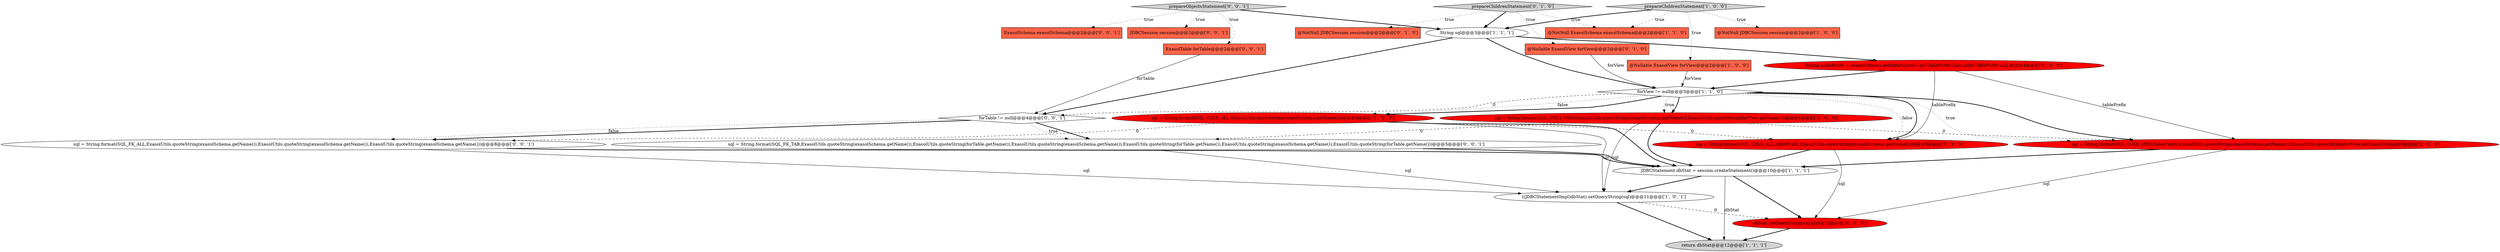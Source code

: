 digraph {
11 [style = filled, label = "dbStat.setQueryString(sql)@@@12@@@['0', '1', '0']", fillcolor = red, shape = ellipse image = "AAA1AAABBB2BBB"];
15 [style = filled, label = "sql = String.format(SQL_COLS_ALL,tablePrefix,ExasolUtils.quoteString(exasolSchema.getName()))@@@9@@@['0', '1', '0']", fillcolor = red, shape = ellipse image = "AAA1AAABBB2BBB"];
22 [style = filled, label = "sql = String.format(SQL_FK_TAB,ExasolUtils.quoteString(exasolSchema.getName()),ExasolUtils.quoteString(forTable.getName()),ExasolUtils.quoteString(exasolSchema.getName()),ExasolUtils.quoteString(forTable.getName()),ExasolUtils.quoteString(exasolSchema.getName()),ExasolUtils.quoteString(forTable.getName()))@@@5@@@['0', '0', '1']", fillcolor = white, shape = ellipse image = "AAA0AAABBB3BBB"];
13 [style = filled, label = "sql = String.format(SQL_COLS_VIEW,tablePrefix,ExasolUtils.quoteString(exasolSchema.getName()),ExasolUtils.quoteString(forView.getName()))@@@6@@@['0', '1', '0']", fillcolor = red, shape = ellipse image = "AAA1AAABBB2BBB"];
21 [style = filled, label = "ExasolTable forTable@@@2@@@['0', '0', '1']", fillcolor = tomato, shape = box image = "AAA0AAABBB3BBB"];
2 [style = filled, label = "sql = String.format(SQL_COLS_ALL,ExasolUtils.quoteString(exasolSchema.getName()))@@@8@@@['1', '0', '0']", fillcolor = red, shape = ellipse image = "AAA1AAABBB1BBB"];
4 [style = filled, label = "@NotNull JDBCSession session@@@2@@@['1', '0', '0']", fillcolor = tomato, shape = box image = "AAA0AAABBB1BBB"];
12 [style = filled, label = "@Nullable ExasolView forView@@@2@@@['0', '1', '0']", fillcolor = tomato, shape = box image = "AAA0AAABBB2BBB"];
24 [style = filled, label = "sql = String.format(SQL_FK_ALL,ExasolUtils.quoteString(exasolSchema.getName()),ExasolUtils.quoteString(exasolSchema.getName()),ExasolUtils.quoteString(exasolSchema.getName()))@@@8@@@['0', '0', '1']", fillcolor = white, shape = ellipse image = "AAA0AAABBB3BBB"];
17 [style = filled, label = "String tablePrefix = exasolSchema.getDataSource().getTablePrefix(ExasolSysTablePrefix.ALL)@@@4@@@['0', '1', '0']", fillcolor = red, shape = ellipse image = "AAA1AAABBB2BBB"];
1 [style = filled, label = "@Nullable ExasolView forView@@@2@@@['1', '0', '0']", fillcolor = tomato, shape = box image = "AAA0AAABBB1BBB"];
23 [style = filled, label = "prepareObjectsStatement['0', '0', '1']", fillcolor = lightgray, shape = diamond image = "AAA0AAABBB3BBB"];
16 [style = filled, label = "@NotNull JDBCSession session@@@2@@@['0', '1', '0']", fillcolor = tomato, shape = box image = "AAA0AAABBB2BBB"];
14 [style = filled, label = "prepareChildrenStatement['0', '1', '0']", fillcolor = lightgray, shape = diamond image = "AAA0AAABBB2BBB"];
9 [style = filled, label = "((JDBCStatementImpl)dbStat).setQueryString(sql)@@@11@@@['1', '0', '1']", fillcolor = white, shape = ellipse image = "AAA0AAABBB1BBB"];
8 [style = filled, label = "JDBCStatement dbStat = session.createStatement()@@@10@@@['1', '1', '1']", fillcolor = white, shape = ellipse image = "AAA0AAABBB1BBB"];
6 [style = filled, label = "@NotNull ExasolSchema exasolSchema@@@2@@@['1', '1', '0']", fillcolor = tomato, shape = box image = "AAA0AAABBB1BBB"];
5 [style = filled, label = "prepareChildrenStatement['1', '0', '0']", fillcolor = lightgray, shape = diamond image = "AAA0AAABBB1BBB"];
0 [style = filled, label = "forView != null@@@5@@@['1', '1', '0']", fillcolor = white, shape = diamond image = "AAA0AAABBB1BBB"];
7 [style = filled, label = "sql = String.format(SQL_COLS_VIEW,ExasolUtils.quoteString(exasolSchema.getName()),ExasolUtils.quoteString(forView.getName()))@@@5@@@['1', '0', '0']", fillcolor = red, shape = ellipse image = "AAA1AAABBB1BBB"];
18 [style = filled, label = "forTable != null@@@4@@@['0', '0', '1']", fillcolor = white, shape = diamond image = "AAA0AAABBB3BBB"];
10 [style = filled, label = "String sql@@@3@@@['1', '1', '1']", fillcolor = white, shape = ellipse image = "AAA0AAABBB1BBB"];
19 [style = filled, label = "ExasolSchema exasolSchema@@@2@@@['0', '0', '1']", fillcolor = tomato, shape = box image = "AAA0AAABBB3BBB"];
20 [style = filled, label = "JDBCSession session@@@2@@@['0', '0', '1']", fillcolor = tomato, shape = box image = "AAA0AAABBB3BBB"];
3 [style = filled, label = "return dbStat@@@12@@@['1', '1', '1']", fillcolor = lightgray, shape = ellipse image = "AAA0AAABBB1BBB"];
17->13 [style = solid, label="tablePrefix"];
5->10 [style = bold, label=""];
10->18 [style = bold, label=""];
18->24 [style = bold, label=""];
0->13 [style = dotted, label="true"];
0->13 [style = bold, label=""];
14->12 [style = dotted, label="true"];
18->24 [style = dotted, label="false"];
21->18 [style = solid, label="forTable"];
24->9 [style = solid, label="sql"];
5->1 [style = dotted, label="true"];
0->2 [style = bold, label=""];
23->21 [style = dotted, label="true"];
5->6 [style = dotted, label="true"];
14->10 [style = bold, label=""];
0->2 [style = dotted, label="false"];
10->17 [style = bold, label=""];
2->9 [style = solid, label="sql"];
8->3 [style = solid, label="dbStat"];
23->19 [style = dotted, label="true"];
7->8 [style = bold, label=""];
0->15 [style = bold, label=""];
5->4 [style = dotted, label="true"];
0->7 [style = bold, label=""];
13->11 [style = solid, label="sql"];
12->0 [style = solid, label="forView"];
22->8 [style = bold, label=""];
14->16 [style = dotted, label="true"];
2->15 [style = dashed, label="0"];
23->20 [style = dotted, label="true"];
18->22 [style = bold, label=""];
17->0 [style = bold, label=""];
0->15 [style = dotted, label="false"];
1->0 [style = solid, label="forView"];
22->9 [style = solid, label="sql"];
11->3 [style = bold, label=""];
10->0 [style = bold, label=""];
8->9 [style = bold, label=""];
7->13 [style = dashed, label="0"];
23->10 [style = bold, label=""];
9->3 [style = bold, label=""];
9->11 [style = dashed, label="0"];
0->18 [style = dashed, label="0"];
18->22 [style = dotted, label="true"];
0->7 [style = dotted, label="true"];
24->8 [style = bold, label=""];
15->11 [style = solid, label="sql"];
17->15 [style = solid, label="tablePrefix"];
13->8 [style = bold, label=""];
2->24 [style = dashed, label="0"];
8->11 [style = bold, label=""];
7->22 [style = dashed, label="0"];
15->8 [style = bold, label=""];
2->8 [style = bold, label=""];
7->9 [style = solid, label="sql"];
14->6 [style = dotted, label="true"];
}
